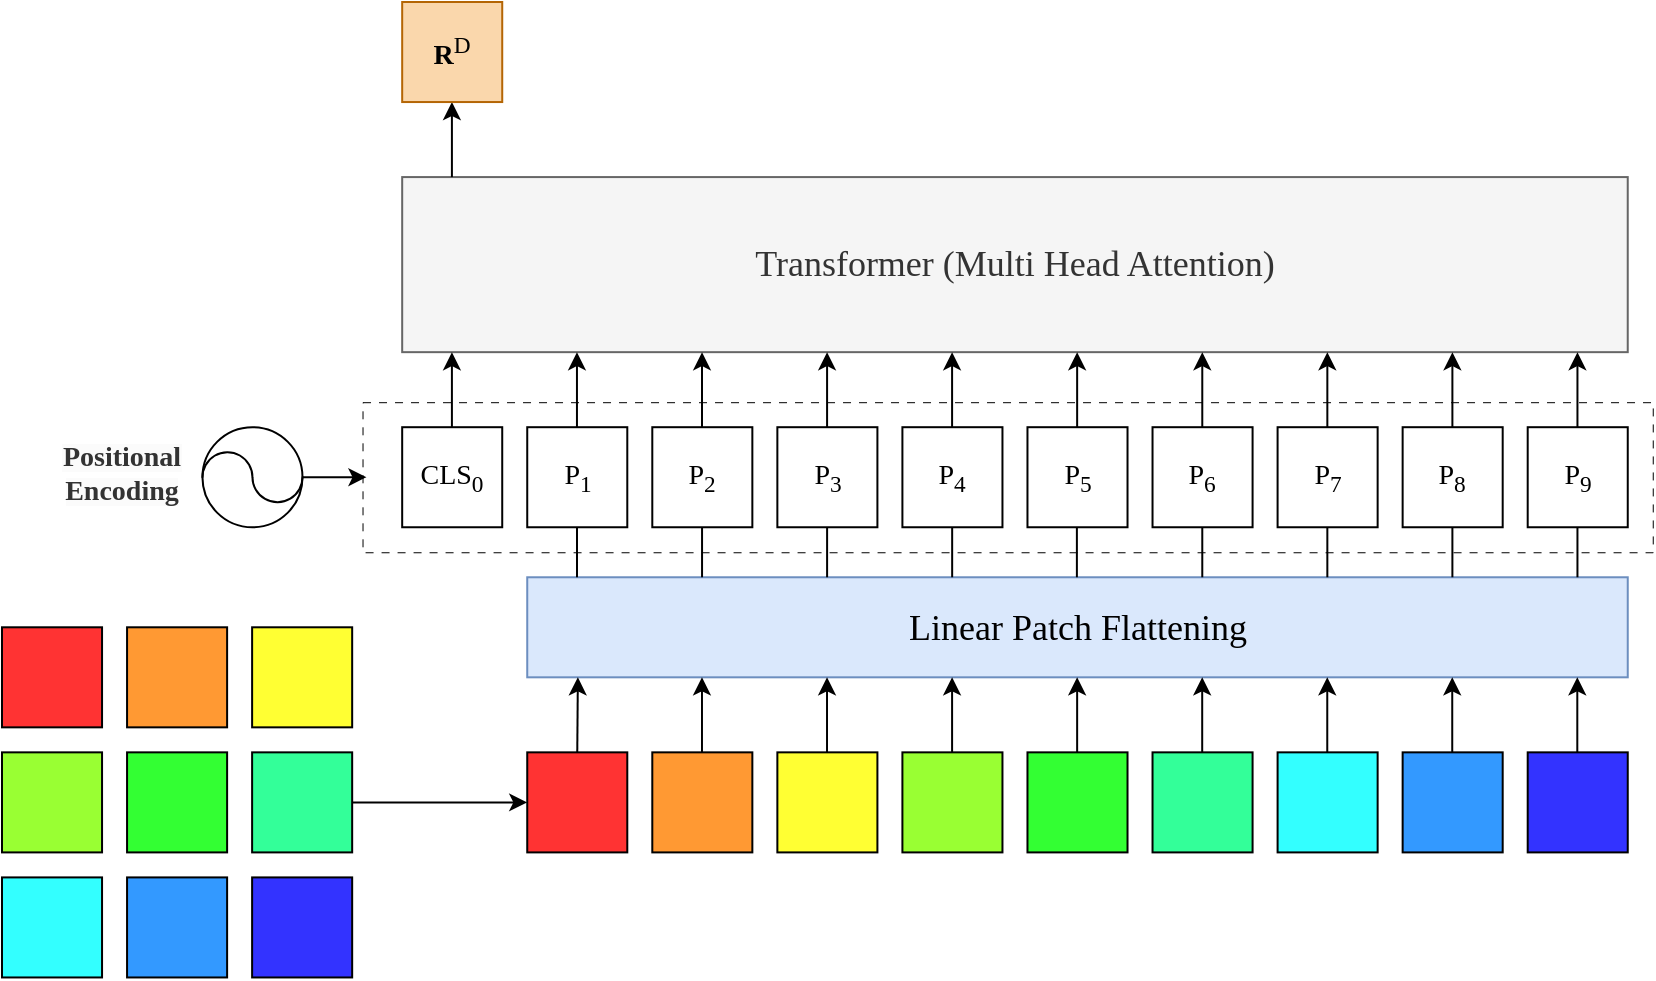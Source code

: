 <mxfile version="27.0.9">
  <diagram name="Page-1" id="OSfJfxYc9kgt25uPKAgM">
    <mxGraphModel dx="2058" dy="1116" grid="1" gridSize="10" guides="1" tooltips="1" connect="1" arrows="1" fold="1" page="1" pageScale="1" pageWidth="850" pageHeight="1100" math="0" shadow="0">
      <root>
        <mxCell id="0" />
        <mxCell id="1" parent="0" />
        <mxCell id="y3L6XF-IwYOdHK3edQS_-92" value="" style="group" parent="1" vertex="1" connectable="0">
          <mxGeometry x="10" y="150" width="825.38" height="487.73" as="geometry" />
        </mxCell>
        <mxCell id="y3L6XF-IwYOdHK3edQS_-54" value="" style="whiteSpace=wrap;html=1;gradientColor=none;fillColor=none;perimeterSpacing=10;dashed=1;dashPattern=8 8;strokeWidth=0.5;fontSize=14;" parent="y3L6XF-IwYOdHK3edQS_-92" vertex="1">
          <mxGeometry x="180.258" y="200.094" width="645.122" height="75.035" as="geometry" />
        </mxCell>
        <mxCell id="y3L6XF-IwYOdHK3edQS_-1" value="" style="whiteSpace=wrap;html=1;aspect=fixed;fillColor=#FF3333;" parent="y3L6XF-IwYOdHK3edQS_-92" vertex="1">
          <mxGeometry y="312.647" width="50.023" height="50.023" as="geometry" />
        </mxCell>
        <mxCell id="y3L6XF-IwYOdHK3edQS_-2" value="" style="whiteSpace=wrap;html=1;aspect=fixed;fillColor=#FF9933;" parent="y3L6XF-IwYOdHK3edQS_-92" vertex="1">
          <mxGeometry x="62.529" y="312.647" width="50.023" height="50.023" as="geometry" />
        </mxCell>
        <mxCell id="y3L6XF-IwYOdHK3edQS_-3" value="" style="whiteSpace=wrap;html=1;aspect=fixed;fillColor=#FFFF33;" parent="y3L6XF-IwYOdHK3edQS_-92" vertex="1">
          <mxGeometry x="125.058" y="312.647" width="50.023" height="50.023" as="geometry" />
        </mxCell>
        <mxCell id="y3L6XF-IwYOdHK3edQS_-5" value="" style="whiteSpace=wrap;html=1;aspect=fixed;fillColor=#99FF33;" parent="y3L6XF-IwYOdHK3edQS_-92" vertex="1">
          <mxGeometry y="375.177" width="50.023" height="50.023" as="geometry" />
        </mxCell>
        <mxCell id="y3L6XF-IwYOdHK3edQS_-6" value="" style="whiteSpace=wrap;html=1;aspect=fixed;fillColor=#33FF33;" parent="y3L6XF-IwYOdHK3edQS_-92" vertex="1">
          <mxGeometry x="62.529" y="375.177" width="50.023" height="50.023" as="geometry" />
        </mxCell>
        <mxCell id="y3L6XF-IwYOdHK3edQS_-48" style="edgeStyle=orthogonalEdgeStyle;rounded=0;orthogonalLoop=1;jettySize=auto;html=1;exitX=1;exitY=0.5;exitDx=0;exitDy=0;entryX=0;entryY=0.5;entryDx=0;entryDy=0;" parent="y3L6XF-IwYOdHK3edQS_-92" source="y3L6XF-IwYOdHK3edQS_-7" target="y3L6XF-IwYOdHK3edQS_-22" edge="1">
          <mxGeometry relative="1" as="geometry" />
        </mxCell>
        <mxCell id="y3L6XF-IwYOdHK3edQS_-7" value="" style="whiteSpace=wrap;html=1;aspect=fixed;fillColor=#33FF99;" parent="y3L6XF-IwYOdHK3edQS_-92" vertex="1">
          <mxGeometry x="125.058" y="375.177" width="50.023" height="50.023" as="geometry" />
        </mxCell>
        <mxCell id="y3L6XF-IwYOdHK3edQS_-8" value="" style="whiteSpace=wrap;html=1;aspect=fixed;fillColor=#33FFFF;" parent="y3L6XF-IwYOdHK3edQS_-92" vertex="1">
          <mxGeometry y="437.706" width="50.023" height="50.023" as="geometry" />
        </mxCell>
        <mxCell id="y3L6XF-IwYOdHK3edQS_-9" value="" style="whiteSpace=wrap;html=1;aspect=fixed;fillColor=#3399FF;" parent="y3L6XF-IwYOdHK3edQS_-92" vertex="1">
          <mxGeometry x="62.529" y="437.706" width="50.023" height="50.023" as="geometry" />
        </mxCell>
        <mxCell id="y3L6XF-IwYOdHK3edQS_-10" value="" style="whiteSpace=wrap;html=1;aspect=fixed;fillColor=#3333FF;" parent="y3L6XF-IwYOdHK3edQS_-92" vertex="1">
          <mxGeometry x="125.058" y="437.706" width="50.023" height="50.023" as="geometry" />
        </mxCell>
        <mxCell id="y3L6XF-IwYOdHK3edQS_-15" value="&lt;font face=&quot;Times New Roman&quot;&gt;CLS&lt;sub&gt;0&lt;/sub&gt;&lt;/font&gt;" style="whiteSpace=wrap;html=1;aspect=fixed;fontSize=14;" parent="y3L6XF-IwYOdHK3edQS_-92" vertex="1">
          <mxGeometry x="200.092" y="212.6" width="50.023" height="50.023" as="geometry" />
        </mxCell>
        <mxCell id="y3L6XF-IwYOdHK3edQS_-22" value="" style="whiteSpace=wrap;html=1;aspect=fixed;fillColor=#FF3333;" parent="y3L6XF-IwYOdHK3edQS_-92" vertex="1">
          <mxGeometry x="262.621" y="375.177" width="50.023" height="50.023" as="geometry" />
        </mxCell>
        <mxCell id="y3L6XF-IwYOdHK3edQS_-23" value="" style="whiteSpace=wrap;html=1;aspect=fixed;fillColor=#FF9933;" parent="y3L6XF-IwYOdHK3edQS_-92" vertex="1">
          <mxGeometry x="325.15" y="375.177" width="50.023" height="50.023" as="geometry" />
        </mxCell>
        <mxCell id="y3L6XF-IwYOdHK3edQS_-24" value="" style="whiteSpace=wrap;html=1;aspect=fixed;fillColor=#FFFF33;" parent="y3L6XF-IwYOdHK3edQS_-92" vertex="1">
          <mxGeometry x="387.678" y="375.177" width="50.023" height="50.023" as="geometry" />
        </mxCell>
        <mxCell id="y3L6XF-IwYOdHK3edQS_-25" value="" style="whiteSpace=wrap;html=1;aspect=fixed;fillColor=#99FF33;" parent="y3L6XF-IwYOdHK3edQS_-92" vertex="1">
          <mxGeometry x="450.207" y="375.177" width="50.023" height="50.023" as="geometry" />
        </mxCell>
        <mxCell id="y3L6XF-IwYOdHK3edQS_-26" value="" style="whiteSpace=wrap;html=1;aspect=fixed;fillColor=#33FF33;" parent="y3L6XF-IwYOdHK3edQS_-92" vertex="1">
          <mxGeometry x="512.736" y="375.177" width="50.023" height="50.023" as="geometry" />
        </mxCell>
        <mxCell id="y3L6XF-IwYOdHK3edQS_-27" value="" style="whiteSpace=wrap;html=1;aspect=fixed;fillColor=#33FF99;" parent="y3L6XF-IwYOdHK3edQS_-92" vertex="1">
          <mxGeometry x="575.265" y="375.177" width="50.023" height="50.023" as="geometry" />
        </mxCell>
        <mxCell id="y3L6XF-IwYOdHK3edQS_-28" value="" style="whiteSpace=wrap;html=1;aspect=fixed;fillColor=#33FFFF;" parent="y3L6XF-IwYOdHK3edQS_-92" vertex="1">
          <mxGeometry x="637.794" y="375.177" width="50.023" height="50.023" as="geometry" />
        </mxCell>
        <mxCell id="y3L6XF-IwYOdHK3edQS_-29" value="" style="whiteSpace=wrap;html=1;aspect=fixed;fillColor=#3399FF;" parent="y3L6XF-IwYOdHK3edQS_-92" vertex="1">
          <mxGeometry x="700.322" y="375.177" width="50.023" height="50.023" as="geometry" />
        </mxCell>
        <mxCell id="y3L6XF-IwYOdHK3edQS_-30" value="" style="whiteSpace=wrap;html=1;aspect=fixed;fillColor=#3333FF;" parent="y3L6XF-IwYOdHK3edQS_-92" vertex="1">
          <mxGeometry x="762.851" y="375.177" width="50.023" height="50.023" as="geometry" />
        </mxCell>
        <mxCell id="y3L6XF-IwYOdHK3edQS_-31" value="&lt;font style=&quot;font-size: 18px;&quot; face=&quot;Times New Roman&quot;&gt;Linear Patch Flattening&lt;/font&gt;" style="rounded=0;whiteSpace=wrap;html=1;fillColor=#dae8fc;strokeColor=#6c8ebf;" parent="y3L6XF-IwYOdHK3edQS_-92" vertex="1">
          <mxGeometry x="262.621" y="287.636" width="550.253" height="50.024" as="geometry" />
        </mxCell>
        <mxCell id="y3L6XF-IwYOdHK3edQS_-37" style="edgeStyle=orthogonalEdgeStyle;rounded=0;orthogonalLoop=1;jettySize=auto;html=1;exitX=0.5;exitY=0;exitDx=0;exitDy=0;entryX=0.046;entryY=1;entryDx=0;entryDy=0;entryPerimeter=0;" parent="y3L6XF-IwYOdHK3edQS_-92" source="y3L6XF-IwYOdHK3edQS_-22" target="y3L6XF-IwYOdHK3edQS_-31" edge="1">
          <mxGeometry relative="1" as="geometry" />
        </mxCell>
        <mxCell id="y3L6XF-IwYOdHK3edQS_-40" style="edgeStyle=orthogonalEdgeStyle;rounded=0;orthogonalLoop=1;jettySize=auto;html=1;exitX=0.5;exitY=0;exitDx=0;exitDy=0;entryX=0.046;entryY=1;entryDx=0;entryDy=0;entryPerimeter=0;" parent="y3L6XF-IwYOdHK3edQS_-92" edge="1">
          <mxGeometry relative="1" as="geometry">
            <mxPoint x="349.986" y="375.177" as="sourcePoint" />
            <mxPoint x="349.986" y="337.659" as="targetPoint" />
          </mxGeometry>
        </mxCell>
        <mxCell id="y3L6XF-IwYOdHK3edQS_-41" style="edgeStyle=orthogonalEdgeStyle;rounded=0;orthogonalLoop=1;jettySize=auto;html=1;exitX=0.5;exitY=0;exitDx=0;exitDy=0;entryX=0.046;entryY=1;entryDx=0;entryDy=0;entryPerimeter=0;" parent="y3L6XF-IwYOdHK3edQS_-92" edge="1">
          <mxGeometry relative="1" as="geometry">
            <mxPoint x="412.515" y="375.177" as="sourcePoint" />
            <mxPoint x="412.515" y="337.659" as="targetPoint" />
          </mxGeometry>
        </mxCell>
        <mxCell id="y3L6XF-IwYOdHK3edQS_-42" style="edgeStyle=orthogonalEdgeStyle;rounded=0;orthogonalLoop=1;jettySize=auto;html=1;exitX=0.5;exitY=0;exitDx=0;exitDy=0;entryX=0.046;entryY=1;entryDx=0;entryDy=0;entryPerimeter=0;" parent="y3L6XF-IwYOdHK3edQS_-92" edge="1">
          <mxGeometry relative="1" as="geometry">
            <mxPoint x="475.044" y="375.177" as="sourcePoint" />
            <mxPoint x="475.044" y="337.659" as="targetPoint" />
          </mxGeometry>
        </mxCell>
        <mxCell id="y3L6XF-IwYOdHK3edQS_-43" style="edgeStyle=orthogonalEdgeStyle;rounded=0;orthogonalLoop=1;jettySize=auto;html=1;exitX=0.5;exitY=0;exitDx=0;exitDy=0;entryX=0.046;entryY=1;entryDx=0;entryDy=0;entryPerimeter=0;" parent="y3L6XF-IwYOdHK3edQS_-92" edge="1">
          <mxGeometry relative="1" as="geometry">
            <mxPoint x="537.572" y="375.177" as="sourcePoint" />
            <mxPoint x="537.572" y="337.659" as="targetPoint" />
          </mxGeometry>
        </mxCell>
        <mxCell id="y3L6XF-IwYOdHK3edQS_-44" style="edgeStyle=orthogonalEdgeStyle;rounded=0;orthogonalLoop=1;jettySize=auto;html=1;exitX=0.5;exitY=0;exitDx=0;exitDy=0;entryX=0.046;entryY=1;entryDx=0;entryDy=0;entryPerimeter=0;" parent="y3L6XF-IwYOdHK3edQS_-92" edge="1">
          <mxGeometry relative="1" as="geometry">
            <mxPoint x="600.101" y="375.177" as="sourcePoint" />
            <mxPoint x="600.101" y="337.659" as="targetPoint" />
          </mxGeometry>
        </mxCell>
        <mxCell id="y3L6XF-IwYOdHK3edQS_-45" style="edgeStyle=orthogonalEdgeStyle;rounded=0;orthogonalLoop=1;jettySize=auto;html=1;exitX=0.5;exitY=0;exitDx=0;exitDy=0;entryX=0.046;entryY=1;entryDx=0;entryDy=0;entryPerimeter=0;" parent="y3L6XF-IwYOdHK3edQS_-92" edge="1">
          <mxGeometry relative="1" as="geometry">
            <mxPoint x="662.63" y="375.177" as="sourcePoint" />
            <mxPoint x="662.63" y="337.659" as="targetPoint" />
          </mxGeometry>
        </mxCell>
        <mxCell id="y3L6XF-IwYOdHK3edQS_-46" style="edgeStyle=orthogonalEdgeStyle;rounded=0;orthogonalLoop=1;jettySize=auto;html=1;exitX=0.5;exitY=0;exitDx=0;exitDy=0;entryX=0.046;entryY=1;entryDx=0;entryDy=0;entryPerimeter=0;" parent="y3L6XF-IwYOdHK3edQS_-92" edge="1">
          <mxGeometry relative="1" as="geometry">
            <mxPoint x="725.121" y="375.177" as="sourcePoint" />
            <mxPoint x="725.121" y="337.659" as="targetPoint" />
          </mxGeometry>
        </mxCell>
        <mxCell id="y3L6XF-IwYOdHK3edQS_-47" style="edgeStyle=orthogonalEdgeStyle;rounded=0;orthogonalLoop=1;jettySize=auto;html=1;exitX=0.5;exitY=0;exitDx=0;exitDy=0;entryX=0.046;entryY=1;entryDx=0;entryDy=0;entryPerimeter=0;" parent="y3L6XF-IwYOdHK3edQS_-92" edge="1">
          <mxGeometry relative="1" as="geometry">
            <mxPoint x="787.65" y="375.177" as="sourcePoint" />
            <mxPoint x="787.65" y="337.659" as="targetPoint" />
          </mxGeometry>
        </mxCell>
        <mxCell id="y3L6XF-IwYOdHK3edQS_-49" value="&lt;font style=&quot;font-size: 18px;&quot; face=&quot;Times New Roman&quot;&gt;Transformer (Multi Head Attention)&lt;/font&gt;" style="rounded=0;whiteSpace=wrap;html=1;fillColor=#f5f5f5;strokeColor=#666666;fontColor=#333333;" parent="y3L6XF-IwYOdHK3edQS_-92" vertex="1">
          <mxGeometry x="200.092" y="87.541" width="612.782" height="87.541" as="geometry" />
        </mxCell>
        <mxCell id="y3L6XF-IwYOdHK3edQS_-53" value="" style="group" parent="y3L6XF-IwYOdHK3edQS_-92" vertex="1" connectable="0">
          <mxGeometry x="95.041" y="212.6" width="60.383" height="50.024" as="geometry" />
        </mxCell>
        <mxCell id="y3L6XF-IwYOdHK3edQS_-50" value="" style="ellipse;whiteSpace=wrap;html=1;aspect=fixed;" parent="y3L6XF-IwYOdHK3edQS_-53" vertex="1">
          <mxGeometry x="5.18" width="50.023" height="50.023" as="geometry" />
        </mxCell>
        <mxCell id="y3L6XF-IwYOdHK3edQS_-51" value="" style="verticalLabelPosition=bottom;verticalAlign=top;html=1;shape=mxgraph.basic.arc;startAngle=0.371;endAngle=0.876;rotation=135;" parent="y3L6XF-IwYOdHK3edQS_-53" vertex="1">
          <mxGeometry x="5.18" y="12.506" width="25.012" height="25.012" as="geometry" />
        </mxCell>
        <mxCell id="y3L6XF-IwYOdHK3edQS_-52" value="" style="verticalLabelPosition=bottom;verticalAlign=top;html=1;shape=mxgraph.basic.arc;startAngle=0.371;endAngle=0.876;rotation=-45;" parent="y3L6XF-IwYOdHK3edQS_-53" vertex="1">
          <mxGeometry x="30.192" y="12.506" width="25.012" height="25.012" as="geometry" />
        </mxCell>
        <mxCell id="y3L6XF-IwYOdHK3edQS_-55" style="edgeStyle=orthogonalEdgeStyle;rounded=0;orthogonalLoop=1;jettySize=auto;html=1;entryX=0.018;entryY=0.5;entryDx=0;entryDy=0;entryPerimeter=0;" parent="y3L6XF-IwYOdHK3edQS_-92" source="y3L6XF-IwYOdHK3edQS_-50" target="y3L6XF-IwYOdHK3edQS_-54" edge="1">
          <mxGeometry relative="1" as="geometry" />
        </mxCell>
        <mxCell id="y3L6XF-IwYOdHK3edQS_-57" style="edgeStyle=orthogonalEdgeStyle;rounded=0;orthogonalLoop=1;jettySize=auto;html=1;exitX=0.5;exitY=0;exitDx=0;exitDy=0;entryX=0.041;entryY=1;entryDx=0;entryDy=0;entryPerimeter=0;" parent="y3L6XF-IwYOdHK3edQS_-92" edge="1">
          <mxGeometry relative="1" as="geometry">
            <mxPoint x="224.954" y="87.541" as="sourcePoint" />
            <mxPoint x="224.954" y="50.024" as="targetPoint" />
          </mxGeometry>
        </mxCell>
        <mxCell id="y3L6XF-IwYOdHK3edQS_-58" value="&lt;font face=&quot;Times New Roman&quot;&gt;&lt;b&gt;R&lt;/b&gt;&lt;sup&gt;D&lt;/sup&gt;&lt;/font&gt;" style="whiteSpace=wrap;html=1;aspect=fixed;fillColor=#fad7ac;gradientDirection=radial;strokeColor=#b46504;fontSize=14;" parent="y3L6XF-IwYOdHK3edQS_-92" vertex="1">
          <mxGeometry x="200.092" width="50.023" height="50.023" as="geometry" />
        </mxCell>
        <mxCell id="y3L6XF-IwYOdHK3edQS_-60" value="&lt;span style=&quot;color: rgb(51, 51, 51); font-family: &amp;quot;Times New Roman&amp;quot;; font-style: normal; font-variant-ligatures: normal; font-variant-caps: normal; letter-spacing: normal; orphans: 2; text-indent: 0px; text-transform: none; widows: 2; word-spacing: 0px; -webkit-text-stroke-width: 0px; white-space: normal; background-color: rgb(251, 251, 251); text-decoration-thickness: initial; text-decoration-style: initial; text-decoration-color: initial; float: none; display: inline !important;&quot;&gt;&lt;font style=&quot;font-size: 14px;&quot;&gt;&lt;b style=&quot;&quot;&gt;Positional Encoding&lt;/b&gt;&lt;/font&gt;&lt;/span&gt;" style="text;whiteSpace=wrap;html=1;align=center;" parent="y3L6XF-IwYOdHK3edQS_-92" vertex="1">
          <mxGeometry x="25.04" y="212.6" width="70" height="50.02" as="geometry" />
        </mxCell>
        <mxCell id="y3L6XF-IwYOdHK3edQS_-61" value="&lt;font face=&quot;Times New Roman&quot;&gt;P&lt;sub&gt;1&lt;/sub&gt;&lt;/font&gt;" style="whiteSpace=wrap;html=1;aspect=fixed;fontSize=14;" parent="y3L6XF-IwYOdHK3edQS_-92" vertex="1">
          <mxGeometry x="262.621" y="212.6" width="50.023" height="50.023" as="geometry" />
        </mxCell>
        <mxCell id="y3L6XF-IwYOdHK3edQS_-62" value="&lt;font face=&quot;Times New Roman&quot;&gt;P&lt;sub&gt;2&lt;/sub&gt;&lt;/font&gt;" style="whiteSpace=wrap;html=1;aspect=fixed;fontSize=14;" parent="y3L6XF-IwYOdHK3edQS_-92" vertex="1">
          <mxGeometry x="325.15" y="212.6" width="50.023" height="50.023" as="geometry" />
        </mxCell>
        <mxCell id="y3L6XF-IwYOdHK3edQS_-63" value="&lt;font face=&quot;Times New Roman&quot;&gt;P&lt;sub&gt;3&lt;/sub&gt;&lt;/font&gt;" style="whiteSpace=wrap;html=1;aspect=fixed;fontSize=14;" parent="y3L6XF-IwYOdHK3edQS_-92" vertex="1">
          <mxGeometry x="387.678" y="212.6" width="50.023" height="50.023" as="geometry" />
        </mxCell>
        <mxCell id="y3L6XF-IwYOdHK3edQS_-64" value="&lt;font face=&quot;Times New Roman&quot;&gt;P&lt;sub&gt;4&lt;/sub&gt;&lt;/font&gt;" style="whiteSpace=wrap;html=1;aspect=fixed;fontSize=14;" parent="y3L6XF-IwYOdHK3edQS_-92" vertex="1">
          <mxGeometry x="450.207" y="212.6" width="50.023" height="50.023" as="geometry" />
        </mxCell>
        <mxCell id="y3L6XF-IwYOdHK3edQS_-65" value="&lt;font face=&quot;Times New Roman&quot;&gt;P&lt;sub&gt;5&lt;/sub&gt;&lt;/font&gt;" style="whiteSpace=wrap;html=1;aspect=fixed;fontSize=14;" parent="y3L6XF-IwYOdHK3edQS_-92" vertex="1">
          <mxGeometry x="512.736" y="212.6" width="50.023" height="50.023" as="geometry" />
        </mxCell>
        <mxCell id="y3L6XF-IwYOdHK3edQS_-66" value="&lt;font face=&quot;Times New Roman&quot;&gt;P&lt;sub&gt;6&lt;/sub&gt;&lt;/font&gt;" style="whiteSpace=wrap;html=1;aspect=fixed;fontSize=14;" parent="y3L6XF-IwYOdHK3edQS_-92" vertex="1">
          <mxGeometry x="575.265" y="212.6" width="50.023" height="50.023" as="geometry" />
        </mxCell>
        <mxCell id="y3L6XF-IwYOdHK3edQS_-67" value="&lt;font face=&quot;Times New Roman&quot;&gt;P&lt;sub&gt;7&lt;/sub&gt;&lt;/font&gt;" style="whiteSpace=wrap;html=1;aspect=fixed;fontSize=14;" parent="y3L6XF-IwYOdHK3edQS_-92" vertex="1">
          <mxGeometry x="637.794" y="212.6" width="50.023" height="50.023" as="geometry" />
        </mxCell>
        <mxCell id="y3L6XF-IwYOdHK3edQS_-68" value="&lt;font face=&quot;Times New Roman&quot;&gt;P&lt;sub&gt;8&lt;/sub&gt;&lt;/font&gt;" style="whiteSpace=wrap;html=1;aspect=fixed;fontSize=14;" parent="y3L6XF-IwYOdHK3edQS_-92" vertex="1">
          <mxGeometry x="700.322" y="212.6" width="50.023" height="50.023" as="geometry" />
        </mxCell>
        <mxCell id="y3L6XF-IwYOdHK3edQS_-69" value="&lt;font face=&quot;Times New Roman&quot;&gt;P&lt;sub&gt;9&lt;/sub&gt;&lt;/font&gt;" style="whiteSpace=wrap;html=1;aspect=fixed;fontSize=14;" parent="y3L6XF-IwYOdHK3edQS_-92" vertex="1">
          <mxGeometry x="762.851" y="212.6" width="50.023" height="50.023" as="geometry" />
        </mxCell>
        <mxCell id="y3L6XF-IwYOdHK3edQS_-71" style="edgeStyle=orthogonalEdgeStyle;rounded=0;orthogonalLoop=1;jettySize=auto;html=1;exitX=0.5;exitY=0;exitDx=0;exitDy=0;entryX=0.046;entryY=1;entryDx=0;entryDy=0;entryPerimeter=0;" parent="y3L6XF-IwYOdHK3edQS_-92" edge="1">
          <mxGeometry relative="1" as="geometry">
            <mxPoint x="224.954" y="212.6" as="sourcePoint" />
            <mxPoint x="224.954" y="175.083" as="targetPoint" />
          </mxGeometry>
        </mxCell>
        <mxCell id="y3L6XF-IwYOdHK3edQS_-72" style="edgeStyle=orthogonalEdgeStyle;rounded=0;orthogonalLoop=1;jettySize=auto;html=1;exitX=0.5;exitY=0;exitDx=0;exitDy=0;entryX=0.046;entryY=1;entryDx=0;entryDy=0;entryPerimeter=0;" parent="y3L6XF-IwYOdHK3edQS_-92" edge="1">
          <mxGeometry relative="1" as="geometry">
            <mxPoint x="287.482" y="212.6" as="sourcePoint" />
            <mxPoint x="287.482" y="175.083" as="targetPoint" />
          </mxGeometry>
        </mxCell>
        <mxCell id="y3L6XF-IwYOdHK3edQS_-73" style="edgeStyle=orthogonalEdgeStyle;rounded=0;orthogonalLoop=1;jettySize=auto;html=1;exitX=0.5;exitY=0;exitDx=0;exitDy=0;entryX=0.046;entryY=1;entryDx=0;entryDy=0;entryPerimeter=0;" parent="y3L6XF-IwYOdHK3edQS_-92" edge="1">
          <mxGeometry relative="1" as="geometry">
            <mxPoint x="350.011" y="212.6" as="sourcePoint" />
            <mxPoint x="350.011" y="175.083" as="targetPoint" />
          </mxGeometry>
        </mxCell>
        <mxCell id="y3L6XF-IwYOdHK3edQS_-74" style="edgeStyle=orthogonalEdgeStyle;rounded=0;orthogonalLoop=1;jettySize=auto;html=1;exitX=0.5;exitY=0;exitDx=0;exitDy=0;entryX=0.046;entryY=1;entryDx=0;entryDy=0;entryPerimeter=0;" parent="y3L6XF-IwYOdHK3edQS_-92" edge="1">
          <mxGeometry relative="1" as="geometry">
            <mxPoint x="412.54" y="212.6" as="sourcePoint" />
            <mxPoint x="412.54" y="175.083" as="targetPoint" />
          </mxGeometry>
        </mxCell>
        <mxCell id="y3L6XF-IwYOdHK3edQS_-75" style="edgeStyle=orthogonalEdgeStyle;rounded=0;orthogonalLoop=1;jettySize=auto;html=1;exitX=0.5;exitY=0;exitDx=0;exitDy=0;entryX=0.046;entryY=1;entryDx=0;entryDy=0;entryPerimeter=0;" parent="y3L6XF-IwYOdHK3edQS_-92" edge="1">
          <mxGeometry relative="1" as="geometry">
            <mxPoint x="475.044" y="212.6" as="sourcePoint" />
            <mxPoint x="475.044" y="175.083" as="targetPoint" />
          </mxGeometry>
        </mxCell>
        <mxCell id="y3L6XF-IwYOdHK3edQS_-76" style="edgeStyle=orthogonalEdgeStyle;rounded=0;orthogonalLoop=1;jettySize=auto;html=1;exitX=0.5;exitY=0;exitDx=0;exitDy=0;entryX=0.046;entryY=1;entryDx=0;entryDy=0;entryPerimeter=0;" parent="y3L6XF-IwYOdHK3edQS_-92" edge="1">
          <mxGeometry relative="1" as="geometry">
            <mxPoint x="537.572" y="212.6" as="sourcePoint" />
            <mxPoint x="537.572" y="175.083" as="targetPoint" />
          </mxGeometry>
        </mxCell>
        <mxCell id="y3L6XF-IwYOdHK3edQS_-77" style="edgeStyle=orthogonalEdgeStyle;rounded=0;orthogonalLoop=1;jettySize=auto;html=1;exitX=0.5;exitY=0;exitDx=0;exitDy=0;entryX=0.046;entryY=1;entryDx=0;entryDy=0;entryPerimeter=0;" parent="y3L6XF-IwYOdHK3edQS_-92" edge="1">
          <mxGeometry relative="1" as="geometry">
            <mxPoint x="600.139" y="212.6" as="sourcePoint" />
            <mxPoint x="600.139" y="175.083" as="targetPoint" />
          </mxGeometry>
        </mxCell>
        <mxCell id="y3L6XF-IwYOdHK3edQS_-78" style="edgeStyle=orthogonalEdgeStyle;rounded=0;orthogonalLoop=1;jettySize=auto;html=1;exitX=0.5;exitY=0;exitDx=0;exitDy=0;entryX=0.046;entryY=1;entryDx=0;entryDy=0;entryPerimeter=0;" parent="y3L6XF-IwYOdHK3edQS_-92" edge="1">
          <mxGeometry relative="1" as="geometry">
            <mxPoint x="662.668" y="212.6" as="sourcePoint" />
            <mxPoint x="662.668" y="175.083" as="targetPoint" />
          </mxGeometry>
        </mxCell>
        <mxCell id="y3L6XF-IwYOdHK3edQS_-79" style="edgeStyle=orthogonalEdgeStyle;rounded=0;orthogonalLoop=1;jettySize=auto;html=1;exitX=0.5;exitY=0;exitDx=0;exitDy=0;entryX=0.046;entryY=1;entryDx=0;entryDy=0;entryPerimeter=0;" parent="y3L6XF-IwYOdHK3edQS_-92" edge="1">
          <mxGeometry relative="1" as="geometry">
            <mxPoint x="725.196" y="212.6" as="sourcePoint" />
            <mxPoint x="725.196" y="175.083" as="targetPoint" />
          </mxGeometry>
        </mxCell>
        <mxCell id="y3L6XF-IwYOdHK3edQS_-80" style="edgeStyle=orthogonalEdgeStyle;rounded=0;orthogonalLoop=1;jettySize=auto;html=1;exitX=0.5;exitY=0;exitDx=0;exitDy=0;entryX=0.046;entryY=1;entryDx=0;entryDy=0;entryPerimeter=0;" parent="y3L6XF-IwYOdHK3edQS_-92" edge="1">
          <mxGeometry relative="1" as="geometry">
            <mxPoint x="787.725" y="212.6" as="sourcePoint" />
            <mxPoint x="787.725" y="175.083" as="targetPoint" />
          </mxGeometry>
        </mxCell>
        <mxCell id="y3L6XF-IwYOdHK3edQS_-82" value="" style="endArrow=none;html=1;rounded=0;fontSize=14;" parent="y3L6XF-IwYOdHK3edQS_-92" edge="1">
          <mxGeometry width="50" height="50" relative="1" as="geometry">
            <mxPoint x="287.495" y="287.636" as="sourcePoint" />
            <mxPoint x="287.495" y="262.624" as="targetPoint" />
          </mxGeometry>
        </mxCell>
        <mxCell id="y3L6XF-IwYOdHK3edQS_-84" value="" style="endArrow=none;html=1;rounded=0;fontSize=14;" parent="y3L6XF-IwYOdHK3edQS_-92" edge="1">
          <mxGeometry width="50" height="50" relative="1" as="geometry">
            <mxPoint x="350.024" y="287.636" as="sourcePoint" />
            <mxPoint x="350.024" y="262.624" as="targetPoint" />
          </mxGeometry>
        </mxCell>
        <mxCell id="y3L6XF-IwYOdHK3edQS_-85" value="" style="endArrow=none;html=1;rounded=0;fontSize=14;" parent="y3L6XF-IwYOdHK3edQS_-92" edge="1">
          <mxGeometry width="50" height="50" relative="1" as="geometry">
            <mxPoint x="412.552" y="287.636" as="sourcePoint" />
            <mxPoint x="412.552" y="262.624" as="targetPoint" />
          </mxGeometry>
        </mxCell>
        <mxCell id="y3L6XF-IwYOdHK3edQS_-86" value="" style="endArrow=none;html=1;rounded=0;fontSize=14;" parent="y3L6XF-IwYOdHK3edQS_-92" edge="1">
          <mxGeometry width="50" height="50" relative="1" as="geometry">
            <mxPoint x="475.081" y="287.636" as="sourcePoint" />
            <mxPoint x="475.081" y="262.624" as="targetPoint" />
          </mxGeometry>
        </mxCell>
        <mxCell id="y3L6XF-IwYOdHK3edQS_-87" value="" style="endArrow=none;html=1;rounded=0;fontSize=14;" parent="y3L6XF-IwYOdHK3edQS_-92" edge="1">
          <mxGeometry width="50" height="50" relative="1" as="geometry">
            <mxPoint x="537.447" y="287.636" as="sourcePoint" />
            <mxPoint x="537.447" y="262.624" as="targetPoint" />
          </mxGeometry>
        </mxCell>
        <mxCell id="y3L6XF-IwYOdHK3edQS_-88" value="" style="endArrow=none;html=1;rounded=0;fontSize=14;" parent="y3L6XF-IwYOdHK3edQS_-92" edge="1">
          <mxGeometry width="50" height="50" relative="1" as="geometry">
            <mxPoint x="600.139" y="287.636" as="sourcePoint" />
            <mxPoint x="600.139" y="262.624" as="targetPoint" />
          </mxGeometry>
        </mxCell>
        <mxCell id="y3L6XF-IwYOdHK3edQS_-89" value="" style="endArrow=none;html=1;rounded=0;fontSize=14;" parent="y3L6XF-IwYOdHK3edQS_-92" edge="1">
          <mxGeometry width="50" height="50" relative="1" as="geometry">
            <mxPoint x="662.668" y="287.636" as="sourcePoint" />
            <mxPoint x="662.668" y="262.624" as="targetPoint" />
          </mxGeometry>
        </mxCell>
        <mxCell id="y3L6XF-IwYOdHK3edQS_-90" value="" style="endArrow=none;html=1;rounded=0;fontSize=14;" parent="y3L6XF-IwYOdHK3edQS_-92" edge="1">
          <mxGeometry width="50" height="50" relative="1" as="geometry">
            <mxPoint x="725.196" y="287.636" as="sourcePoint" />
            <mxPoint x="725.196" y="262.624" as="targetPoint" />
          </mxGeometry>
        </mxCell>
        <mxCell id="y3L6XF-IwYOdHK3edQS_-91" value="" style="endArrow=none;html=1;rounded=0;fontSize=14;" parent="y3L6XF-IwYOdHK3edQS_-92" edge="1">
          <mxGeometry width="50" height="50" relative="1" as="geometry">
            <mxPoint x="787.725" y="287.636" as="sourcePoint" />
            <mxPoint x="787.725" y="262.624" as="targetPoint" />
          </mxGeometry>
        </mxCell>
      </root>
    </mxGraphModel>
  </diagram>
</mxfile>

